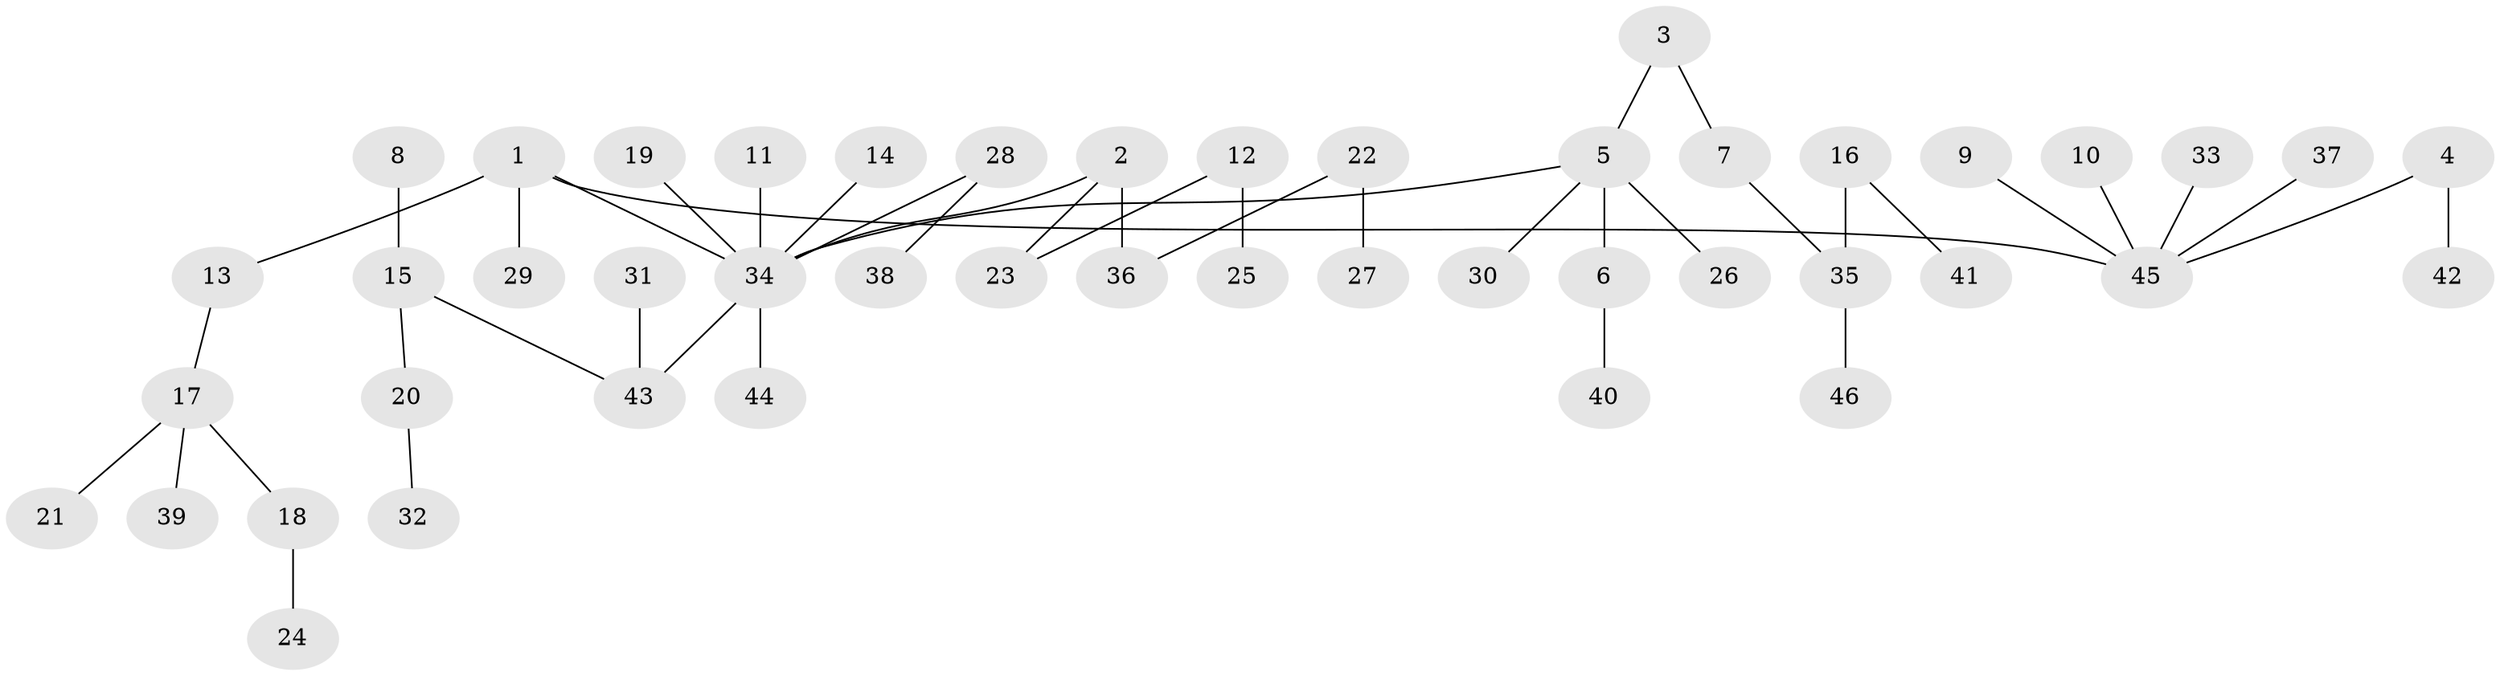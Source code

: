 // original degree distribution, {11: 0.010869565217391304, 5: 0.021739130434782608, 4: 0.05434782608695652, 3: 0.15217391304347827, 8: 0.010869565217391304, 1: 0.5108695652173914, 2: 0.2391304347826087}
// Generated by graph-tools (version 1.1) at 2025/02/03/09/25 03:02:27]
// undirected, 46 vertices, 45 edges
graph export_dot {
graph [start="1"]
  node [color=gray90,style=filled];
  1;
  2;
  3;
  4;
  5;
  6;
  7;
  8;
  9;
  10;
  11;
  12;
  13;
  14;
  15;
  16;
  17;
  18;
  19;
  20;
  21;
  22;
  23;
  24;
  25;
  26;
  27;
  28;
  29;
  30;
  31;
  32;
  33;
  34;
  35;
  36;
  37;
  38;
  39;
  40;
  41;
  42;
  43;
  44;
  45;
  46;
  1 -- 13 [weight=1.0];
  1 -- 29 [weight=1.0];
  1 -- 34 [weight=1.0];
  1 -- 45 [weight=1.0];
  2 -- 23 [weight=1.0];
  2 -- 34 [weight=1.0];
  2 -- 36 [weight=1.0];
  3 -- 5 [weight=1.0];
  3 -- 7 [weight=1.0];
  4 -- 42 [weight=1.0];
  4 -- 45 [weight=1.0];
  5 -- 6 [weight=1.0];
  5 -- 26 [weight=1.0];
  5 -- 30 [weight=1.0];
  5 -- 34 [weight=1.0];
  6 -- 40 [weight=1.0];
  7 -- 35 [weight=1.0];
  8 -- 15 [weight=1.0];
  9 -- 45 [weight=1.0];
  10 -- 45 [weight=1.0];
  11 -- 34 [weight=1.0];
  12 -- 23 [weight=1.0];
  12 -- 25 [weight=1.0];
  13 -- 17 [weight=1.0];
  14 -- 34 [weight=1.0];
  15 -- 20 [weight=1.0];
  15 -- 43 [weight=1.0];
  16 -- 35 [weight=1.0];
  16 -- 41 [weight=1.0];
  17 -- 18 [weight=1.0];
  17 -- 21 [weight=1.0];
  17 -- 39 [weight=1.0];
  18 -- 24 [weight=1.0];
  19 -- 34 [weight=1.0];
  20 -- 32 [weight=1.0];
  22 -- 27 [weight=1.0];
  22 -- 36 [weight=1.0];
  28 -- 34 [weight=1.0];
  28 -- 38 [weight=1.0];
  31 -- 43 [weight=1.0];
  33 -- 45 [weight=1.0];
  34 -- 43 [weight=1.0];
  34 -- 44 [weight=1.0];
  35 -- 46 [weight=1.0];
  37 -- 45 [weight=1.0];
}
